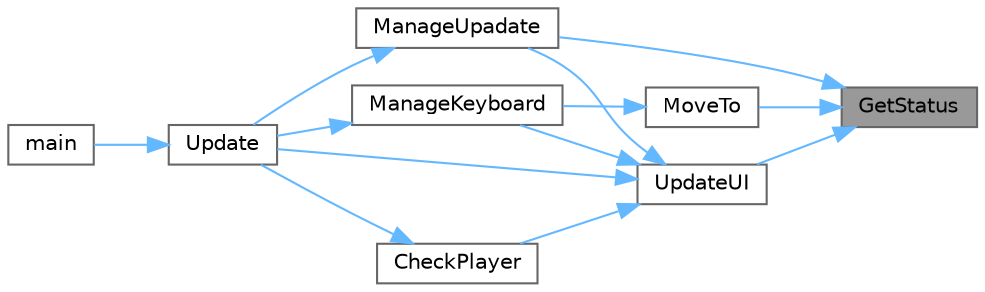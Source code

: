 digraph "GetStatus"
{
 // LATEX_PDF_SIZE
  bgcolor="transparent";
  edge [fontname=Helvetica,fontsize=10,labelfontname=Helvetica,labelfontsize=10];
  node [fontname=Helvetica,fontsize=10,shape=box,height=0.2,width=0.4];
  rankdir="RL";
  Node1 [id="Node000001",label="GetStatus",height=0.2,width=0.4,color="gray40", fillcolor="grey60", style="filled", fontcolor="black",tooltip=" "];
  Node1 -> Node2 [id="edge13_Node000001_Node000002",dir="back",color="steelblue1",style="solid",tooltip=" "];
  Node2 [id="Node000002",label="ManageUpadate",height=0.2,width=0.4,color="grey40", fillcolor="white", style="filled",URL="$main_8cpp.html#afb6a73354a679f3501f4daeb26d6ad48",tooltip=" "];
  Node2 -> Node3 [id="edge14_Node000002_Node000003",dir="back",color="steelblue1",style="solid",tooltip=" "];
  Node3 [id="Node000003",label="Update",height=0.2,width=0.4,color="grey40", fillcolor="white", style="filled",URL="$main_8cpp.html#aec0783b5a136e042adcc47bae4fe5291",tooltip=" "];
  Node3 -> Node4 [id="edge15_Node000003_Node000004",dir="back",color="steelblue1",style="solid",tooltip=" "];
  Node4 [id="Node000004",label="main",height=0.2,width=0.4,color="grey40", fillcolor="white", style="filled",URL="$main_8cpp.html#ae66f6b31b5ad750f1fe042a706a4e3d4",tooltip=" "];
  Node1 -> Node5 [id="edge16_Node000001_Node000005",dir="back",color="steelblue1",style="solid",tooltip=" "];
  Node5 [id="Node000005",label="MoveTo",height=0.2,width=0.4,color="grey40", fillcolor="white", style="filled",URL="$music_player_8cpp.html#a2f5ad38e6e6d05e643ff8e0a801f20ec",tooltip=" "];
  Node5 -> Node6 [id="edge17_Node000005_Node000006",dir="back",color="steelblue1",style="solid",tooltip=" "];
  Node6 [id="Node000006",label="ManageKeyboard",height=0.2,width=0.4,color="grey40", fillcolor="white", style="filled",URL="$main_8cpp.html#a7aaf9bbe483841747e20d977f94977f4",tooltip=" "];
  Node6 -> Node3 [id="edge18_Node000006_Node000003",dir="back",color="steelblue1",style="solid",tooltip=" "];
  Node1 -> Node7 [id="edge19_Node000001_Node000007",dir="back",color="steelblue1",style="solid",tooltip=" "];
  Node7 [id="Node000007",label="UpdateUI",height=0.2,width=0.4,color="grey40", fillcolor="white", style="filled",URL="$player_u_i_8cpp.html#a0ed0f34fce6fb0d1c106dc480f61790a",tooltip=" "];
  Node7 -> Node8 [id="edge20_Node000007_Node000008",dir="back",color="steelblue1",style="solid",tooltip=" "];
  Node8 [id="Node000008",label="CheckPlayer",height=0.2,width=0.4,color="grey40", fillcolor="white", style="filled",URL="$music_player_8cpp.html#aa657919bde438eaf13d0e8add07f737f",tooltip=" "];
  Node8 -> Node3 [id="edge21_Node000008_Node000003",dir="back",color="steelblue1",style="solid",tooltip=" "];
  Node7 -> Node6 [id="edge22_Node000007_Node000006",dir="back",color="steelblue1",style="solid",tooltip=" "];
  Node7 -> Node2 [id="edge23_Node000007_Node000002",dir="back",color="steelblue1",style="solid",tooltip=" "];
  Node7 -> Node3 [id="edge24_Node000007_Node000003",dir="back",color="steelblue1",style="solid",tooltip=" "];
}
